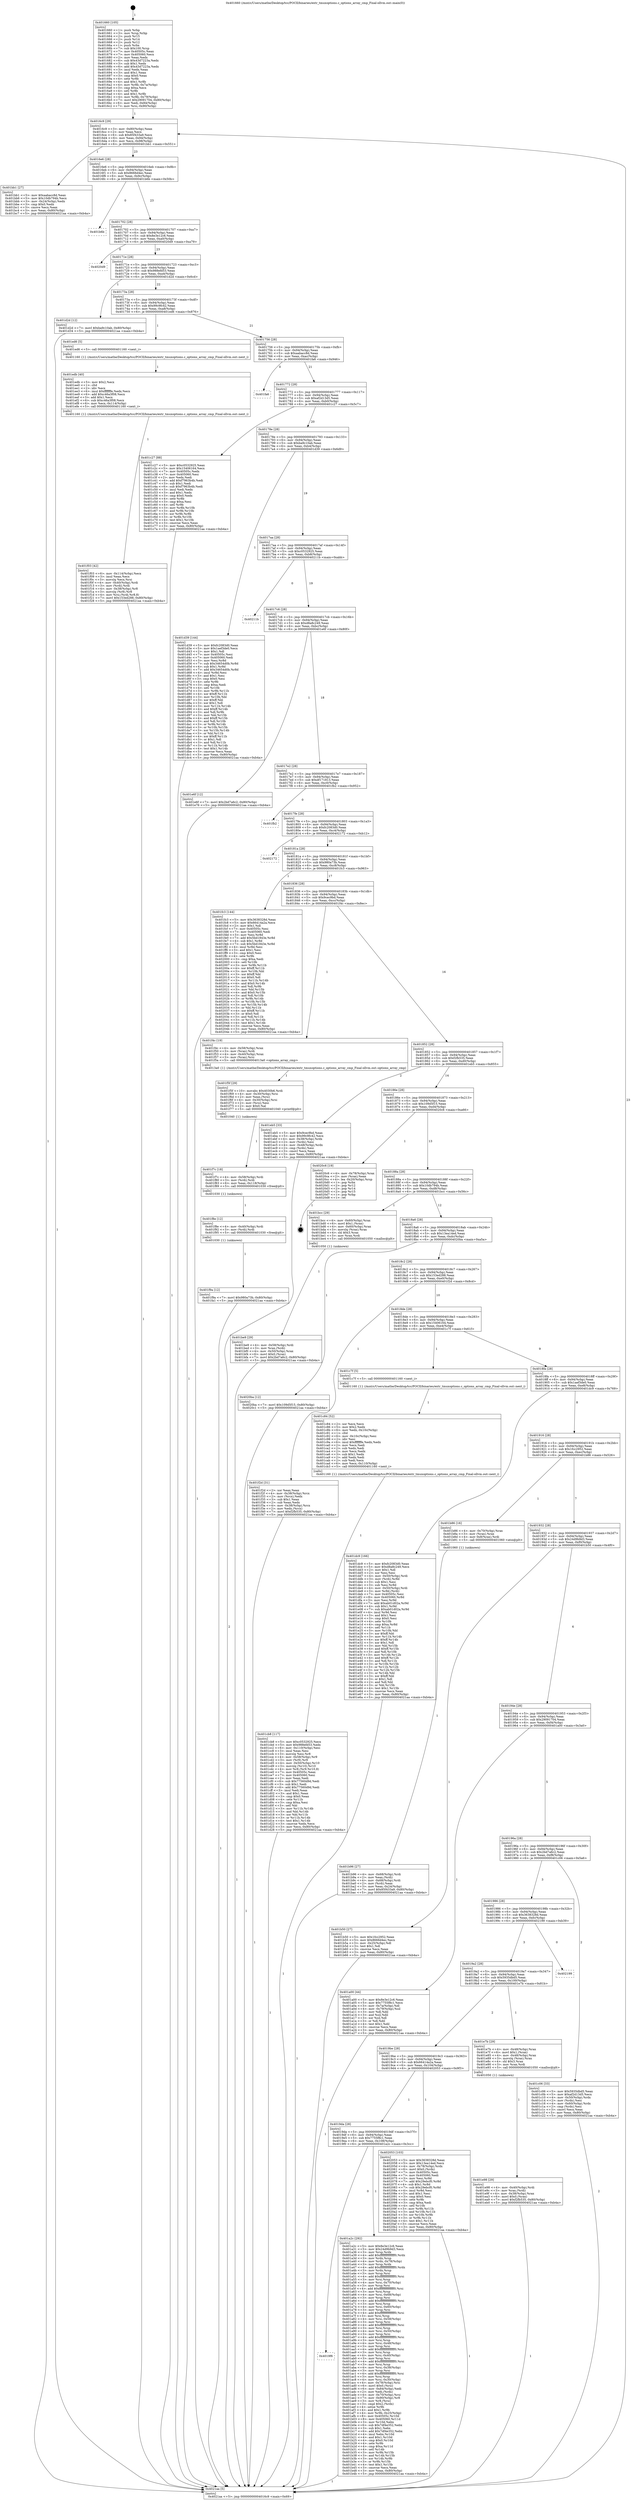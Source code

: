 digraph "0x401660" {
  label = "0x401660 (/mnt/c/Users/mathe/Desktop/tcc/POCII/binaries/extr_tmuxoptions.c_options_array_cmp_Final-ollvm.out::main(0))"
  labelloc = "t"
  node[shape=record]

  Entry [label="",width=0.3,height=0.3,shape=circle,fillcolor=black,style=filled]
  "0x4016c9" [label="{
     0x4016c9 [29]\l
     | [instrs]\l
     &nbsp;&nbsp;0x4016c9 \<+3\>: mov -0x80(%rbp),%eax\l
     &nbsp;&nbsp;0x4016cc \<+2\>: mov %eax,%ecx\l
     &nbsp;&nbsp;0x4016ce \<+6\>: sub $0x85f433a9,%ecx\l
     &nbsp;&nbsp;0x4016d4 \<+6\>: mov %eax,-0x94(%rbp)\l
     &nbsp;&nbsp;0x4016da \<+6\>: mov %ecx,-0x98(%rbp)\l
     &nbsp;&nbsp;0x4016e0 \<+6\>: je 0000000000401bb1 \<main+0x551\>\l
  }"]
  "0x401bb1" [label="{
     0x401bb1 [27]\l
     | [instrs]\l
     &nbsp;&nbsp;0x401bb1 \<+5\>: mov $0xaabacc8d,%eax\l
     &nbsp;&nbsp;0x401bb6 \<+5\>: mov $0x10db794b,%ecx\l
     &nbsp;&nbsp;0x401bbb \<+3\>: mov -0x24(%rbp),%edx\l
     &nbsp;&nbsp;0x401bbe \<+3\>: cmp $0x0,%edx\l
     &nbsp;&nbsp;0x401bc1 \<+3\>: cmove %ecx,%eax\l
     &nbsp;&nbsp;0x401bc4 \<+3\>: mov %eax,-0x80(%rbp)\l
     &nbsp;&nbsp;0x401bc7 \<+5\>: jmp 00000000004021aa \<main+0xb4a\>\l
  }"]
  "0x4016e6" [label="{
     0x4016e6 [28]\l
     | [instrs]\l
     &nbsp;&nbsp;0x4016e6 \<+5\>: jmp 00000000004016eb \<main+0x8b\>\l
     &nbsp;&nbsp;0x4016eb \<+6\>: mov -0x94(%rbp),%eax\l
     &nbsp;&nbsp;0x4016f1 \<+5\>: sub $0x8666d4ec,%eax\l
     &nbsp;&nbsp;0x4016f6 \<+6\>: mov %eax,-0x9c(%rbp)\l
     &nbsp;&nbsp;0x4016fc \<+6\>: je 0000000000401b6b \<main+0x50b\>\l
  }"]
  Exit [label="",width=0.3,height=0.3,shape=circle,fillcolor=black,style=filled,peripheries=2]
  "0x401b6b" [label="{
     0x401b6b\l
  }", style=dashed]
  "0x401702" [label="{
     0x401702 [28]\l
     | [instrs]\l
     &nbsp;&nbsp;0x401702 \<+5\>: jmp 0000000000401707 \<main+0xa7\>\l
     &nbsp;&nbsp;0x401707 \<+6\>: mov -0x94(%rbp),%eax\l
     &nbsp;&nbsp;0x40170d \<+5\>: sub $0x8e3e12c6,%eax\l
     &nbsp;&nbsp;0x401712 \<+6\>: mov %eax,-0xa0(%rbp)\l
     &nbsp;&nbsp;0x401718 \<+6\>: je 00000000004020d9 \<main+0xa79\>\l
  }"]
  "0x401f9a" [label="{
     0x401f9a [12]\l
     | [instrs]\l
     &nbsp;&nbsp;0x401f9a \<+7\>: movl $0x980a73b,-0x80(%rbp)\l
     &nbsp;&nbsp;0x401fa1 \<+5\>: jmp 00000000004021aa \<main+0xb4a\>\l
  }"]
  "0x4020d9" [label="{
     0x4020d9\l
  }", style=dashed]
  "0x40171e" [label="{
     0x40171e [28]\l
     | [instrs]\l
     &nbsp;&nbsp;0x40171e \<+5\>: jmp 0000000000401723 \<main+0xc3\>\l
     &nbsp;&nbsp;0x401723 \<+6\>: mov -0x94(%rbp),%eax\l
     &nbsp;&nbsp;0x401729 \<+5\>: sub $0x988efd53,%eax\l
     &nbsp;&nbsp;0x40172e \<+6\>: mov %eax,-0xa4(%rbp)\l
     &nbsp;&nbsp;0x401734 \<+6\>: je 0000000000401d2d \<main+0x6cd\>\l
  }"]
  "0x401f8e" [label="{
     0x401f8e [12]\l
     | [instrs]\l
     &nbsp;&nbsp;0x401f8e \<+4\>: mov -0x40(%rbp),%rdi\l
     &nbsp;&nbsp;0x401f92 \<+3\>: mov (%rdi),%rdi\l
     &nbsp;&nbsp;0x401f95 \<+5\>: call 0000000000401030 \<free@plt\>\l
     | [calls]\l
     &nbsp;&nbsp;0x401030 \{1\} (unknown)\l
  }"]
  "0x401d2d" [label="{
     0x401d2d [12]\l
     | [instrs]\l
     &nbsp;&nbsp;0x401d2d \<+7\>: movl $0xba9c10ab,-0x80(%rbp)\l
     &nbsp;&nbsp;0x401d34 \<+5\>: jmp 00000000004021aa \<main+0xb4a\>\l
  }"]
  "0x40173a" [label="{
     0x40173a [28]\l
     | [instrs]\l
     &nbsp;&nbsp;0x40173a \<+5\>: jmp 000000000040173f \<main+0xdf\>\l
     &nbsp;&nbsp;0x40173f \<+6\>: mov -0x94(%rbp),%eax\l
     &nbsp;&nbsp;0x401745 \<+5\>: sub $0x99c9fc42,%eax\l
     &nbsp;&nbsp;0x40174a \<+6\>: mov %eax,-0xa8(%rbp)\l
     &nbsp;&nbsp;0x401750 \<+6\>: je 0000000000401ed6 \<main+0x876\>\l
  }"]
  "0x401f7c" [label="{
     0x401f7c [18]\l
     | [instrs]\l
     &nbsp;&nbsp;0x401f7c \<+4\>: mov -0x58(%rbp),%rdi\l
     &nbsp;&nbsp;0x401f80 \<+3\>: mov (%rdi),%rdi\l
     &nbsp;&nbsp;0x401f83 \<+6\>: mov %eax,-0x118(%rbp)\l
     &nbsp;&nbsp;0x401f89 \<+5\>: call 0000000000401030 \<free@plt\>\l
     | [calls]\l
     &nbsp;&nbsp;0x401030 \{1\} (unknown)\l
  }"]
  "0x401ed6" [label="{
     0x401ed6 [5]\l
     | [instrs]\l
     &nbsp;&nbsp;0x401ed6 \<+5\>: call 0000000000401160 \<next_i\>\l
     | [calls]\l
     &nbsp;&nbsp;0x401160 \{1\} (/mnt/c/Users/mathe/Desktop/tcc/POCII/binaries/extr_tmuxoptions.c_options_array_cmp_Final-ollvm.out::next_i)\l
  }"]
  "0x401756" [label="{
     0x401756 [28]\l
     | [instrs]\l
     &nbsp;&nbsp;0x401756 \<+5\>: jmp 000000000040175b \<main+0xfb\>\l
     &nbsp;&nbsp;0x40175b \<+6\>: mov -0x94(%rbp),%eax\l
     &nbsp;&nbsp;0x401761 \<+5\>: sub $0xaabacc8d,%eax\l
     &nbsp;&nbsp;0x401766 \<+6\>: mov %eax,-0xac(%rbp)\l
     &nbsp;&nbsp;0x40176c \<+6\>: je 0000000000401fa6 \<main+0x946\>\l
  }"]
  "0x401f5f" [label="{
     0x401f5f [29]\l
     | [instrs]\l
     &nbsp;&nbsp;0x401f5f \<+10\>: movabs $0x4030b6,%rdi\l
     &nbsp;&nbsp;0x401f69 \<+4\>: mov -0x30(%rbp),%rsi\l
     &nbsp;&nbsp;0x401f6d \<+2\>: mov %eax,(%rsi)\l
     &nbsp;&nbsp;0x401f6f \<+4\>: mov -0x30(%rbp),%rsi\l
     &nbsp;&nbsp;0x401f73 \<+2\>: mov (%rsi),%esi\l
     &nbsp;&nbsp;0x401f75 \<+2\>: mov $0x0,%al\l
     &nbsp;&nbsp;0x401f77 \<+5\>: call 0000000000401040 \<printf@plt\>\l
     | [calls]\l
     &nbsp;&nbsp;0x401040 \{1\} (unknown)\l
  }"]
  "0x401fa6" [label="{
     0x401fa6\l
  }", style=dashed]
  "0x401772" [label="{
     0x401772 [28]\l
     | [instrs]\l
     &nbsp;&nbsp;0x401772 \<+5\>: jmp 0000000000401777 \<main+0x117\>\l
     &nbsp;&nbsp;0x401777 \<+6\>: mov -0x94(%rbp),%eax\l
     &nbsp;&nbsp;0x40177d \<+5\>: sub $0xaf2d13d5,%eax\l
     &nbsp;&nbsp;0x401782 \<+6\>: mov %eax,-0xb0(%rbp)\l
     &nbsp;&nbsp;0x401788 \<+6\>: je 0000000000401c27 \<main+0x5c7\>\l
  }"]
  "0x401f03" [label="{
     0x401f03 [42]\l
     | [instrs]\l
     &nbsp;&nbsp;0x401f03 \<+6\>: mov -0x114(%rbp),%ecx\l
     &nbsp;&nbsp;0x401f09 \<+3\>: imul %eax,%ecx\l
     &nbsp;&nbsp;0x401f0c \<+3\>: movslq %ecx,%rsi\l
     &nbsp;&nbsp;0x401f0f \<+4\>: mov -0x40(%rbp),%rdi\l
     &nbsp;&nbsp;0x401f13 \<+3\>: mov (%rdi),%rdi\l
     &nbsp;&nbsp;0x401f16 \<+4\>: mov -0x38(%rbp),%r8\l
     &nbsp;&nbsp;0x401f1a \<+3\>: movslq (%r8),%r8\l
     &nbsp;&nbsp;0x401f1d \<+4\>: mov %rsi,(%rdi,%r8,8)\l
     &nbsp;&nbsp;0x401f21 \<+7\>: movl $0x153ed288,-0x80(%rbp)\l
     &nbsp;&nbsp;0x401f28 \<+5\>: jmp 00000000004021aa \<main+0xb4a\>\l
  }"]
  "0x401c27" [label="{
     0x401c27 [88]\l
     | [instrs]\l
     &nbsp;&nbsp;0x401c27 \<+5\>: mov $0xc0532925,%eax\l
     &nbsp;&nbsp;0x401c2c \<+5\>: mov $0x15406164,%ecx\l
     &nbsp;&nbsp;0x401c31 \<+7\>: mov 0x40505c,%edx\l
     &nbsp;&nbsp;0x401c38 \<+7\>: mov 0x405060,%esi\l
     &nbsp;&nbsp;0x401c3f \<+2\>: mov %edx,%edi\l
     &nbsp;&nbsp;0x401c41 \<+6\>: add $0xf7963b4b,%edi\l
     &nbsp;&nbsp;0x401c47 \<+3\>: sub $0x1,%edi\l
     &nbsp;&nbsp;0x401c4a \<+6\>: sub $0xf7963b4b,%edi\l
     &nbsp;&nbsp;0x401c50 \<+3\>: imul %edi,%edx\l
     &nbsp;&nbsp;0x401c53 \<+3\>: and $0x1,%edx\l
     &nbsp;&nbsp;0x401c56 \<+3\>: cmp $0x0,%edx\l
     &nbsp;&nbsp;0x401c59 \<+4\>: sete %r8b\l
     &nbsp;&nbsp;0x401c5d \<+3\>: cmp $0xa,%esi\l
     &nbsp;&nbsp;0x401c60 \<+4\>: setl %r9b\l
     &nbsp;&nbsp;0x401c64 \<+3\>: mov %r8b,%r10b\l
     &nbsp;&nbsp;0x401c67 \<+3\>: and %r9b,%r10b\l
     &nbsp;&nbsp;0x401c6a \<+3\>: xor %r9b,%r8b\l
     &nbsp;&nbsp;0x401c6d \<+3\>: or %r8b,%r10b\l
     &nbsp;&nbsp;0x401c70 \<+4\>: test $0x1,%r10b\l
     &nbsp;&nbsp;0x401c74 \<+3\>: cmovne %ecx,%eax\l
     &nbsp;&nbsp;0x401c77 \<+3\>: mov %eax,-0x80(%rbp)\l
     &nbsp;&nbsp;0x401c7a \<+5\>: jmp 00000000004021aa \<main+0xb4a\>\l
  }"]
  "0x40178e" [label="{
     0x40178e [28]\l
     | [instrs]\l
     &nbsp;&nbsp;0x40178e \<+5\>: jmp 0000000000401793 \<main+0x133\>\l
     &nbsp;&nbsp;0x401793 \<+6\>: mov -0x94(%rbp),%eax\l
     &nbsp;&nbsp;0x401799 \<+5\>: sub $0xba9c10ab,%eax\l
     &nbsp;&nbsp;0x40179e \<+6\>: mov %eax,-0xb4(%rbp)\l
     &nbsp;&nbsp;0x4017a4 \<+6\>: je 0000000000401d39 \<main+0x6d9\>\l
  }"]
  "0x401edb" [label="{
     0x401edb [40]\l
     | [instrs]\l
     &nbsp;&nbsp;0x401edb \<+5\>: mov $0x2,%ecx\l
     &nbsp;&nbsp;0x401ee0 \<+1\>: cltd\l
     &nbsp;&nbsp;0x401ee1 \<+2\>: idiv %ecx\l
     &nbsp;&nbsp;0x401ee3 \<+6\>: imul $0xfffffffe,%edx,%ecx\l
     &nbsp;&nbsp;0x401ee9 \<+6\>: add $0xc46a3f08,%ecx\l
     &nbsp;&nbsp;0x401eef \<+3\>: add $0x1,%ecx\l
     &nbsp;&nbsp;0x401ef2 \<+6\>: sub $0xc46a3f08,%ecx\l
     &nbsp;&nbsp;0x401ef8 \<+6\>: mov %ecx,-0x114(%rbp)\l
     &nbsp;&nbsp;0x401efe \<+5\>: call 0000000000401160 \<next_i\>\l
     | [calls]\l
     &nbsp;&nbsp;0x401160 \{1\} (/mnt/c/Users/mathe/Desktop/tcc/POCII/binaries/extr_tmuxoptions.c_options_array_cmp_Final-ollvm.out::next_i)\l
  }"]
  "0x401d39" [label="{
     0x401d39 [144]\l
     | [instrs]\l
     &nbsp;&nbsp;0x401d39 \<+5\>: mov $0xfc2083d0,%eax\l
     &nbsp;&nbsp;0x401d3e \<+5\>: mov $0x1aef3de0,%ecx\l
     &nbsp;&nbsp;0x401d43 \<+2\>: mov $0x1,%dl\l
     &nbsp;&nbsp;0x401d45 \<+7\>: mov 0x40505c,%esi\l
     &nbsp;&nbsp;0x401d4c \<+7\>: mov 0x405060,%edi\l
     &nbsp;&nbsp;0x401d53 \<+3\>: mov %esi,%r8d\l
     &nbsp;&nbsp;0x401d56 \<+7\>: sub $0x34654d0b,%r8d\l
     &nbsp;&nbsp;0x401d5d \<+4\>: sub $0x1,%r8d\l
     &nbsp;&nbsp;0x401d61 \<+7\>: add $0x34654d0b,%r8d\l
     &nbsp;&nbsp;0x401d68 \<+4\>: imul %r8d,%esi\l
     &nbsp;&nbsp;0x401d6c \<+3\>: and $0x1,%esi\l
     &nbsp;&nbsp;0x401d6f \<+3\>: cmp $0x0,%esi\l
     &nbsp;&nbsp;0x401d72 \<+4\>: sete %r9b\l
     &nbsp;&nbsp;0x401d76 \<+3\>: cmp $0xa,%edi\l
     &nbsp;&nbsp;0x401d79 \<+4\>: setl %r10b\l
     &nbsp;&nbsp;0x401d7d \<+3\>: mov %r9b,%r11b\l
     &nbsp;&nbsp;0x401d80 \<+4\>: xor $0xff,%r11b\l
     &nbsp;&nbsp;0x401d84 \<+3\>: mov %r10b,%bl\l
     &nbsp;&nbsp;0x401d87 \<+3\>: xor $0xff,%bl\l
     &nbsp;&nbsp;0x401d8a \<+3\>: xor $0x1,%dl\l
     &nbsp;&nbsp;0x401d8d \<+3\>: mov %r11b,%r14b\l
     &nbsp;&nbsp;0x401d90 \<+4\>: and $0xff,%r14b\l
     &nbsp;&nbsp;0x401d94 \<+3\>: and %dl,%r9b\l
     &nbsp;&nbsp;0x401d97 \<+3\>: mov %bl,%r15b\l
     &nbsp;&nbsp;0x401d9a \<+4\>: and $0xff,%r15b\l
     &nbsp;&nbsp;0x401d9e \<+3\>: and %dl,%r10b\l
     &nbsp;&nbsp;0x401da1 \<+3\>: or %r9b,%r14b\l
     &nbsp;&nbsp;0x401da4 \<+3\>: or %r10b,%r15b\l
     &nbsp;&nbsp;0x401da7 \<+3\>: xor %r15b,%r14b\l
     &nbsp;&nbsp;0x401daa \<+3\>: or %bl,%r11b\l
     &nbsp;&nbsp;0x401dad \<+4\>: xor $0xff,%r11b\l
     &nbsp;&nbsp;0x401db1 \<+3\>: or $0x1,%dl\l
     &nbsp;&nbsp;0x401db4 \<+3\>: and %dl,%r11b\l
     &nbsp;&nbsp;0x401db7 \<+3\>: or %r11b,%r14b\l
     &nbsp;&nbsp;0x401dba \<+4\>: test $0x1,%r14b\l
     &nbsp;&nbsp;0x401dbe \<+3\>: cmovne %ecx,%eax\l
     &nbsp;&nbsp;0x401dc1 \<+3\>: mov %eax,-0x80(%rbp)\l
     &nbsp;&nbsp;0x401dc4 \<+5\>: jmp 00000000004021aa \<main+0xb4a\>\l
  }"]
  "0x4017aa" [label="{
     0x4017aa [28]\l
     | [instrs]\l
     &nbsp;&nbsp;0x4017aa \<+5\>: jmp 00000000004017af \<main+0x14f\>\l
     &nbsp;&nbsp;0x4017af \<+6\>: mov -0x94(%rbp),%eax\l
     &nbsp;&nbsp;0x4017b5 \<+5\>: sub $0xc0532925,%eax\l
     &nbsp;&nbsp;0x4017ba \<+6\>: mov %eax,-0xb8(%rbp)\l
     &nbsp;&nbsp;0x4017c0 \<+6\>: je 000000000040211b \<main+0xabb\>\l
  }"]
  "0x401e98" [label="{
     0x401e98 [29]\l
     | [instrs]\l
     &nbsp;&nbsp;0x401e98 \<+4\>: mov -0x40(%rbp),%rdi\l
     &nbsp;&nbsp;0x401e9c \<+3\>: mov %rax,(%rdi)\l
     &nbsp;&nbsp;0x401e9f \<+4\>: mov -0x38(%rbp),%rax\l
     &nbsp;&nbsp;0x401ea3 \<+6\>: movl $0x0,(%rax)\l
     &nbsp;&nbsp;0x401ea9 \<+7\>: movl $0xf2fb535,-0x80(%rbp)\l
     &nbsp;&nbsp;0x401eb0 \<+5\>: jmp 00000000004021aa \<main+0xb4a\>\l
  }"]
  "0x40211b" [label="{
     0x40211b\l
  }", style=dashed]
  "0x4017c6" [label="{
     0x4017c6 [28]\l
     | [instrs]\l
     &nbsp;&nbsp;0x4017c6 \<+5\>: jmp 00000000004017cb \<main+0x16b\>\l
     &nbsp;&nbsp;0x4017cb \<+6\>: mov -0x94(%rbp),%eax\l
     &nbsp;&nbsp;0x4017d1 \<+5\>: sub $0xd8a8c249,%eax\l
     &nbsp;&nbsp;0x4017d6 \<+6\>: mov %eax,-0xbc(%rbp)\l
     &nbsp;&nbsp;0x4017dc \<+6\>: je 0000000000401e6f \<main+0x80f\>\l
  }"]
  "0x401cb8" [label="{
     0x401cb8 [117]\l
     | [instrs]\l
     &nbsp;&nbsp;0x401cb8 \<+5\>: mov $0xc0532925,%ecx\l
     &nbsp;&nbsp;0x401cbd \<+5\>: mov $0x988efd53,%edx\l
     &nbsp;&nbsp;0x401cc2 \<+6\>: mov -0x110(%rbp),%esi\l
     &nbsp;&nbsp;0x401cc8 \<+3\>: imul %eax,%esi\l
     &nbsp;&nbsp;0x401ccb \<+3\>: movslq %esi,%r8\l
     &nbsp;&nbsp;0x401cce \<+4\>: mov -0x58(%rbp),%r9\l
     &nbsp;&nbsp;0x401cd2 \<+3\>: mov (%r9),%r9\l
     &nbsp;&nbsp;0x401cd5 \<+4\>: mov -0x50(%rbp),%r10\l
     &nbsp;&nbsp;0x401cd9 \<+3\>: movslq (%r10),%r10\l
     &nbsp;&nbsp;0x401cdc \<+4\>: mov %r8,(%r9,%r10,8)\l
     &nbsp;&nbsp;0x401ce0 \<+7\>: mov 0x40505c,%eax\l
     &nbsp;&nbsp;0x401ce7 \<+7\>: mov 0x405060,%esi\l
     &nbsp;&nbsp;0x401cee \<+2\>: mov %eax,%edi\l
     &nbsp;&nbsp;0x401cf0 \<+6\>: sub $0x77560d9d,%edi\l
     &nbsp;&nbsp;0x401cf6 \<+3\>: sub $0x1,%edi\l
     &nbsp;&nbsp;0x401cf9 \<+6\>: add $0x77560d9d,%edi\l
     &nbsp;&nbsp;0x401cff \<+3\>: imul %edi,%eax\l
     &nbsp;&nbsp;0x401d02 \<+3\>: and $0x1,%eax\l
     &nbsp;&nbsp;0x401d05 \<+3\>: cmp $0x0,%eax\l
     &nbsp;&nbsp;0x401d08 \<+4\>: sete %r11b\l
     &nbsp;&nbsp;0x401d0c \<+3\>: cmp $0xa,%esi\l
     &nbsp;&nbsp;0x401d0f \<+3\>: setl %bl\l
     &nbsp;&nbsp;0x401d12 \<+3\>: mov %r11b,%r14b\l
     &nbsp;&nbsp;0x401d15 \<+3\>: and %bl,%r14b\l
     &nbsp;&nbsp;0x401d18 \<+3\>: xor %bl,%r11b\l
     &nbsp;&nbsp;0x401d1b \<+3\>: or %r11b,%r14b\l
     &nbsp;&nbsp;0x401d1e \<+4\>: test $0x1,%r14b\l
     &nbsp;&nbsp;0x401d22 \<+3\>: cmovne %edx,%ecx\l
     &nbsp;&nbsp;0x401d25 \<+3\>: mov %ecx,-0x80(%rbp)\l
     &nbsp;&nbsp;0x401d28 \<+5\>: jmp 00000000004021aa \<main+0xb4a\>\l
  }"]
  "0x401e6f" [label="{
     0x401e6f [12]\l
     | [instrs]\l
     &nbsp;&nbsp;0x401e6f \<+7\>: movl $0x2bd7a6c2,-0x80(%rbp)\l
     &nbsp;&nbsp;0x401e76 \<+5\>: jmp 00000000004021aa \<main+0xb4a\>\l
  }"]
  "0x4017e2" [label="{
     0x4017e2 [28]\l
     | [instrs]\l
     &nbsp;&nbsp;0x4017e2 \<+5\>: jmp 00000000004017e7 \<main+0x187\>\l
     &nbsp;&nbsp;0x4017e7 \<+6\>: mov -0x94(%rbp),%eax\l
     &nbsp;&nbsp;0x4017ed \<+5\>: sub $0xdf171813,%eax\l
     &nbsp;&nbsp;0x4017f2 \<+6\>: mov %eax,-0xc0(%rbp)\l
     &nbsp;&nbsp;0x4017f8 \<+6\>: je 0000000000401fb2 \<main+0x952\>\l
  }"]
  "0x401c84" [label="{
     0x401c84 [52]\l
     | [instrs]\l
     &nbsp;&nbsp;0x401c84 \<+2\>: xor %ecx,%ecx\l
     &nbsp;&nbsp;0x401c86 \<+5\>: mov $0x2,%edx\l
     &nbsp;&nbsp;0x401c8b \<+6\>: mov %edx,-0x10c(%rbp)\l
     &nbsp;&nbsp;0x401c91 \<+1\>: cltd\l
     &nbsp;&nbsp;0x401c92 \<+6\>: mov -0x10c(%rbp),%esi\l
     &nbsp;&nbsp;0x401c98 \<+2\>: idiv %esi\l
     &nbsp;&nbsp;0x401c9a \<+6\>: imul $0xfffffffe,%edx,%edx\l
     &nbsp;&nbsp;0x401ca0 \<+2\>: mov %ecx,%edi\l
     &nbsp;&nbsp;0x401ca2 \<+2\>: sub %edx,%edi\l
     &nbsp;&nbsp;0x401ca4 \<+2\>: mov %ecx,%edx\l
     &nbsp;&nbsp;0x401ca6 \<+3\>: sub $0x1,%edx\l
     &nbsp;&nbsp;0x401ca9 \<+2\>: add %edx,%edi\l
     &nbsp;&nbsp;0x401cab \<+2\>: sub %edi,%ecx\l
     &nbsp;&nbsp;0x401cad \<+6\>: mov %ecx,-0x110(%rbp)\l
     &nbsp;&nbsp;0x401cb3 \<+5\>: call 0000000000401160 \<next_i\>\l
     | [calls]\l
     &nbsp;&nbsp;0x401160 \{1\} (/mnt/c/Users/mathe/Desktop/tcc/POCII/binaries/extr_tmuxoptions.c_options_array_cmp_Final-ollvm.out::next_i)\l
  }"]
  "0x401fb2" [label="{
     0x401fb2\l
  }", style=dashed]
  "0x4017fe" [label="{
     0x4017fe [28]\l
     | [instrs]\l
     &nbsp;&nbsp;0x4017fe \<+5\>: jmp 0000000000401803 \<main+0x1a3\>\l
     &nbsp;&nbsp;0x401803 \<+6\>: mov -0x94(%rbp),%eax\l
     &nbsp;&nbsp;0x401809 \<+5\>: sub $0xfc2083d0,%eax\l
     &nbsp;&nbsp;0x40180e \<+6\>: mov %eax,-0xc4(%rbp)\l
     &nbsp;&nbsp;0x401814 \<+6\>: je 0000000000402172 \<main+0xb12\>\l
  }"]
  "0x401be9" [label="{
     0x401be9 [29]\l
     | [instrs]\l
     &nbsp;&nbsp;0x401be9 \<+4\>: mov -0x58(%rbp),%rdi\l
     &nbsp;&nbsp;0x401bed \<+3\>: mov %rax,(%rdi)\l
     &nbsp;&nbsp;0x401bf0 \<+4\>: mov -0x50(%rbp),%rax\l
     &nbsp;&nbsp;0x401bf4 \<+6\>: movl $0x0,(%rax)\l
     &nbsp;&nbsp;0x401bfa \<+7\>: movl $0x2bd7a6c2,-0x80(%rbp)\l
     &nbsp;&nbsp;0x401c01 \<+5\>: jmp 00000000004021aa \<main+0xb4a\>\l
  }"]
  "0x402172" [label="{
     0x402172\l
  }", style=dashed]
  "0x40181a" [label="{
     0x40181a [28]\l
     | [instrs]\l
     &nbsp;&nbsp;0x40181a \<+5\>: jmp 000000000040181f \<main+0x1bf\>\l
     &nbsp;&nbsp;0x40181f \<+6\>: mov -0x94(%rbp),%eax\l
     &nbsp;&nbsp;0x401825 \<+5\>: sub $0x980a73b,%eax\l
     &nbsp;&nbsp;0x40182a \<+6\>: mov %eax,-0xc8(%rbp)\l
     &nbsp;&nbsp;0x401830 \<+6\>: je 0000000000401fc3 \<main+0x963\>\l
  }"]
  "0x401b96" [label="{
     0x401b96 [27]\l
     | [instrs]\l
     &nbsp;&nbsp;0x401b96 \<+4\>: mov -0x68(%rbp),%rdi\l
     &nbsp;&nbsp;0x401b9a \<+2\>: mov %eax,(%rdi)\l
     &nbsp;&nbsp;0x401b9c \<+4\>: mov -0x68(%rbp),%rdi\l
     &nbsp;&nbsp;0x401ba0 \<+2\>: mov (%rdi),%eax\l
     &nbsp;&nbsp;0x401ba2 \<+3\>: mov %eax,-0x24(%rbp)\l
     &nbsp;&nbsp;0x401ba5 \<+7\>: movl $0x85f433a9,-0x80(%rbp)\l
     &nbsp;&nbsp;0x401bac \<+5\>: jmp 00000000004021aa \<main+0xb4a\>\l
  }"]
  "0x401fc3" [label="{
     0x401fc3 [144]\l
     | [instrs]\l
     &nbsp;&nbsp;0x401fc3 \<+5\>: mov $0x3638328d,%eax\l
     &nbsp;&nbsp;0x401fc8 \<+5\>: mov $0x66414a2a,%ecx\l
     &nbsp;&nbsp;0x401fcd \<+2\>: mov $0x1,%dl\l
     &nbsp;&nbsp;0x401fcf \<+7\>: mov 0x40505c,%esi\l
     &nbsp;&nbsp;0x401fd6 \<+7\>: mov 0x405060,%edi\l
     &nbsp;&nbsp;0x401fdd \<+3\>: mov %esi,%r8d\l
     &nbsp;&nbsp;0x401fe0 \<+7\>: add $0x5bd1843e,%r8d\l
     &nbsp;&nbsp;0x401fe7 \<+4\>: sub $0x1,%r8d\l
     &nbsp;&nbsp;0x401feb \<+7\>: sub $0x5bd1843e,%r8d\l
     &nbsp;&nbsp;0x401ff2 \<+4\>: imul %r8d,%esi\l
     &nbsp;&nbsp;0x401ff6 \<+3\>: and $0x1,%esi\l
     &nbsp;&nbsp;0x401ff9 \<+3\>: cmp $0x0,%esi\l
     &nbsp;&nbsp;0x401ffc \<+4\>: sete %r9b\l
     &nbsp;&nbsp;0x402000 \<+3\>: cmp $0xa,%edi\l
     &nbsp;&nbsp;0x402003 \<+4\>: setl %r10b\l
     &nbsp;&nbsp;0x402007 \<+3\>: mov %r9b,%r11b\l
     &nbsp;&nbsp;0x40200a \<+4\>: xor $0xff,%r11b\l
     &nbsp;&nbsp;0x40200e \<+3\>: mov %r10b,%bl\l
     &nbsp;&nbsp;0x402011 \<+3\>: xor $0xff,%bl\l
     &nbsp;&nbsp;0x402014 \<+3\>: xor $0x0,%dl\l
     &nbsp;&nbsp;0x402017 \<+3\>: mov %r11b,%r14b\l
     &nbsp;&nbsp;0x40201a \<+4\>: and $0x0,%r14b\l
     &nbsp;&nbsp;0x40201e \<+3\>: and %dl,%r9b\l
     &nbsp;&nbsp;0x402021 \<+3\>: mov %bl,%r15b\l
     &nbsp;&nbsp;0x402024 \<+4\>: and $0x0,%r15b\l
     &nbsp;&nbsp;0x402028 \<+3\>: and %dl,%r10b\l
     &nbsp;&nbsp;0x40202b \<+3\>: or %r9b,%r14b\l
     &nbsp;&nbsp;0x40202e \<+3\>: or %r10b,%r15b\l
     &nbsp;&nbsp;0x402031 \<+3\>: xor %r15b,%r14b\l
     &nbsp;&nbsp;0x402034 \<+3\>: or %bl,%r11b\l
     &nbsp;&nbsp;0x402037 \<+4\>: xor $0xff,%r11b\l
     &nbsp;&nbsp;0x40203b \<+3\>: or $0x0,%dl\l
     &nbsp;&nbsp;0x40203e \<+3\>: and %dl,%r11b\l
     &nbsp;&nbsp;0x402041 \<+3\>: or %r11b,%r14b\l
     &nbsp;&nbsp;0x402044 \<+4\>: test $0x1,%r14b\l
     &nbsp;&nbsp;0x402048 \<+3\>: cmovne %ecx,%eax\l
     &nbsp;&nbsp;0x40204b \<+3\>: mov %eax,-0x80(%rbp)\l
     &nbsp;&nbsp;0x40204e \<+5\>: jmp 00000000004021aa \<main+0xb4a\>\l
  }"]
  "0x401836" [label="{
     0x401836 [28]\l
     | [instrs]\l
     &nbsp;&nbsp;0x401836 \<+5\>: jmp 000000000040183b \<main+0x1db\>\l
     &nbsp;&nbsp;0x40183b \<+6\>: mov -0x94(%rbp),%eax\l
     &nbsp;&nbsp;0x401841 \<+5\>: sub $0x9cec9bd,%eax\l
     &nbsp;&nbsp;0x401846 \<+6\>: mov %eax,-0xcc(%rbp)\l
     &nbsp;&nbsp;0x40184c \<+6\>: je 0000000000401f4c \<main+0x8ec\>\l
  }"]
  "0x4019f6" [label="{
     0x4019f6\l
  }", style=dashed]
  "0x401f4c" [label="{
     0x401f4c [19]\l
     | [instrs]\l
     &nbsp;&nbsp;0x401f4c \<+4\>: mov -0x58(%rbp),%rax\l
     &nbsp;&nbsp;0x401f50 \<+3\>: mov (%rax),%rdi\l
     &nbsp;&nbsp;0x401f53 \<+4\>: mov -0x40(%rbp),%rax\l
     &nbsp;&nbsp;0x401f57 \<+3\>: mov (%rax),%rsi\l
     &nbsp;&nbsp;0x401f5a \<+5\>: call 00000000004013a0 \<options_array_cmp\>\l
     | [calls]\l
     &nbsp;&nbsp;0x4013a0 \{1\} (/mnt/c/Users/mathe/Desktop/tcc/POCII/binaries/extr_tmuxoptions.c_options_array_cmp_Final-ollvm.out::options_array_cmp)\l
  }"]
  "0x401852" [label="{
     0x401852 [28]\l
     | [instrs]\l
     &nbsp;&nbsp;0x401852 \<+5\>: jmp 0000000000401857 \<main+0x1f7\>\l
     &nbsp;&nbsp;0x401857 \<+6\>: mov -0x94(%rbp),%eax\l
     &nbsp;&nbsp;0x40185d \<+5\>: sub $0xf2fb535,%eax\l
     &nbsp;&nbsp;0x401862 \<+6\>: mov %eax,-0xd0(%rbp)\l
     &nbsp;&nbsp;0x401868 \<+6\>: je 0000000000401eb5 \<main+0x855\>\l
  }"]
  "0x401a2c" [label="{
     0x401a2c [292]\l
     | [instrs]\l
     &nbsp;&nbsp;0x401a2c \<+5\>: mov $0x8e3e12c6,%eax\l
     &nbsp;&nbsp;0x401a31 \<+5\>: mov $0x24d9b9d3,%ecx\l
     &nbsp;&nbsp;0x401a36 \<+3\>: mov %rsp,%rdx\l
     &nbsp;&nbsp;0x401a39 \<+4\>: add $0xfffffffffffffff0,%rdx\l
     &nbsp;&nbsp;0x401a3d \<+3\>: mov %rdx,%rsp\l
     &nbsp;&nbsp;0x401a40 \<+4\>: mov %rdx,-0x78(%rbp)\l
     &nbsp;&nbsp;0x401a44 \<+3\>: mov %rsp,%rdx\l
     &nbsp;&nbsp;0x401a47 \<+4\>: add $0xfffffffffffffff0,%rdx\l
     &nbsp;&nbsp;0x401a4b \<+3\>: mov %rdx,%rsp\l
     &nbsp;&nbsp;0x401a4e \<+3\>: mov %rsp,%rsi\l
     &nbsp;&nbsp;0x401a51 \<+4\>: add $0xfffffffffffffff0,%rsi\l
     &nbsp;&nbsp;0x401a55 \<+3\>: mov %rsi,%rsp\l
     &nbsp;&nbsp;0x401a58 \<+4\>: mov %rsi,-0x70(%rbp)\l
     &nbsp;&nbsp;0x401a5c \<+3\>: mov %rsp,%rsi\l
     &nbsp;&nbsp;0x401a5f \<+4\>: add $0xfffffffffffffff0,%rsi\l
     &nbsp;&nbsp;0x401a63 \<+3\>: mov %rsi,%rsp\l
     &nbsp;&nbsp;0x401a66 \<+4\>: mov %rsi,-0x68(%rbp)\l
     &nbsp;&nbsp;0x401a6a \<+3\>: mov %rsp,%rsi\l
     &nbsp;&nbsp;0x401a6d \<+4\>: add $0xfffffffffffffff0,%rsi\l
     &nbsp;&nbsp;0x401a71 \<+3\>: mov %rsi,%rsp\l
     &nbsp;&nbsp;0x401a74 \<+4\>: mov %rsi,-0x60(%rbp)\l
     &nbsp;&nbsp;0x401a78 \<+3\>: mov %rsp,%rsi\l
     &nbsp;&nbsp;0x401a7b \<+4\>: add $0xfffffffffffffff0,%rsi\l
     &nbsp;&nbsp;0x401a7f \<+3\>: mov %rsi,%rsp\l
     &nbsp;&nbsp;0x401a82 \<+4\>: mov %rsi,-0x58(%rbp)\l
     &nbsp;&nbsp;0x401a86 \<+3\>: mov %rsp,%rsi\l
     &nbsp;&nbsp;0x401a89 \<+4\>: add $0xfffffffffffffff0,%rsi\l
     &nbsp;&nbsp;0x401a8d \<+3\>: mov %rsi,%rsp\l
     &nbsp;&nbsp;0x401a90 \<+4\>: mov %rsi,-0x50(%rbp)\l
     &nbsp;&nbsp;0x401a94 \<+3\>: mov %rsp,%rsi\l
     &nbsp;&nbsp;0x401a97 \<+4\>: add $0xfffffffffffffff0,%rsi\l
     &nbsp;&nbsp;0x401a9b \<+3\>: mov %rsi,%rsp\l
     &nbsp;&nbsp;0x401a9e \<+4\>: mov %rsi,-0x48(%rbp)\l
     &nbsp;&nbsp;0x401aa2 \<+3\>: mov %rsp,%rsi\l
     &nbsp;&nbsp;0x401aa5 \<+4\>: add $0xfffffffffffffff0,%rsi\l
     &nbsp;&nbsp;0x401aa9 \<+3\>: mov %rsi,%rsp\l
     &nbsp;&nbsp;0x401aac \<+4\>: mov %rsi,-0x40(%rbp)\l
     &nbsp;&nbsp;0x401ab0 \<+3\>: mov %rsp,%rsi\l
     &nbsp;&nbsp;0x401ab3 \<+4\>: add $0xfffffffffffffff0,%rsi\l
     &nbsp;&nbsp;0x401ab7 \<+3\>: mov %rsi,%rsp\l
     &nbsp;&nbsp;0x401aba \<+4\>: mov %rsi,-0x38(%rbp)\l
     &nbsp;&nbsp;0x401abe \<+3\>: mov %rsp,%rsi\l
     &nbsp;&nbsp;0x401ac1 \<+4\>: add $0xfffffffffffffff0,%rsi\l
     &nbsp;&nbsp;0x401ac5 \<+3\>: mov %rsi,%rsp\l
     &nbsp;&nbsp;0x401ac8 \<+4\>: mov %rsi,-0x30(%rbp)\l
     &nbsp;&nbsp;0x401acc \<+4\>: mov -0x78(%rbp),%rsi\l
     &nbsp;&nbsp;0x401ad0 \<+6\>: movl $0x0,(%rsi)\l
     &nbsp;&nbsp;0x401ad6 \<+6\>: mov -0x84(%rbp),%edi\l
     &nbsp;&nbsp;0x401adc \<+2\>: mov %edi,(%rdx)\l
     &nbsp;&nbsp;0x401ade \<+4\>: mov -0x70(%rbp),%rsi\l
     &nbsp;&nbsp;0x401ae2 \<+7\>: mov -0x90(%rbp),%r8\l
     &nbsp;&nbsp;0x401ae9 \<+3\>: mov %r8,(%rsi)\l
     &nbsp;&nbsp;0x401aec \<+3\>: cmpl $0x2,(%rdx)\l
     &nbsp;&nbsp;0x401aef \<+4\>: setne %r9b\l
     &nbsp;&nbsp;0x401af3 \<+4\>: and $0x1,%r9b\l
     &nbsp;&nbsp;0x401af7 \<+4\>: mov %r9b,-0x25(%rbp)\l
     &nbsp;&nbsp;0x401afb \<+8\>: mov 0x40505c,%r10d\l
     &nbsp;&nbsp;0x401b03 \<+8\>: mov 0x405060,%r11d\l
     &nbsp;&nbsp;0x401b0b \<+3\>: mov %r10d,%ebx\l
     &nbsp;&nbsp;0x401b0e \<+6\>: sub $0x7df4e352,%ebx\l
     &nbsp;&nbsp;0x401b14 \<+3\>: sub $0x1,%ebx\l
     &nbsp;&nbsp;0x401b17 \<+6\>: add $0x7df4e352,%ebx\l
     &nbsp;&nbsp;0x401b1d \<+4\>: imul %ebx,%r10d\l
     &nbsp;&nbsp;0x401b21 \<+4\>: and $0x1,%r10d\l
     &nbsp;&nbsp;0x401b25 \<+4\>: cmp $0x0,%r10d\l
     &nbsp;&nbsp;0x401b29 \<+4\>: sete %r9b\l
     &nbsp;&nbsp;0x401b2d \<+4\>: cmp $0xa,%r11d\l
     &nbsp;&nbsp;0x401b31 \<+4\>: setl %r14b\l
     &nbsp;&nbsp;0x401b35 \<+3\>: mov %r9b,%r15b\l
     &nbsp;&nbsp;0x401b38 \<+3\>: and %r14b,%r15b\l
     &nbsp;&nbsp;0x401b3b \<+3\>: xor %r14b,%r9b\l
     &nbsp;&nbsp;0x401b3e \<+3\>: or %r9b,%r15b\l
     &nbsp;&nbsp;0x401b41 \<+4\>: test $0x1,%r15b\l
     &nbsp;&nbsp;0x401b45 \<+3\>: cmovne %ecx,%eax\l
     &nbsp;&nbsp;0x401b48 \<+3\>: mov %eax,-0x80(%rbp)\l
     &nbsp;&nbsp;0x401b4b \<+5\>: jmp 00000000004021aa \<main+0xb4a\>\l
  }"]
  "0x401eb5" [label="{
     0x401eb5 [33]\l
     | [instrs]\l
     &nbsp;&nbsp;0x401eb5 \<+5\>: mov $0x9cec9bd,%eax\l
     &nbsp;&nbsp;0x401eba \<+5\>: mov $0x99c9fc42,%ecx\l
     &nbsp;&nbsp;0x401ebf \<+4\>: mov -0x38(%rbp),%rdx\l
     &nbsp;&nbsp;0x401ec3 \<+2\>: mov (%rdx),%esi\l
     &nbsp;&nbsp;0x401ec5 \<+4\>: mov -0x48(%rbp),%rdx\l
     &nbsp;&nbsp;0x401ec9 \<+2\>: cmp (%rdx),%esi\l
     &nbsp;&nbsp;0x401ecb \<+3\>: cmovl %ecx,%eax\l
     &nbsp;&nbsp;0x401ece \<+3\>: mov %eax,-0x80(%rbp)\l
     &nbsp;&nbsp;0x401ed1 \<+5\>: jmp 00000000004021aa \<main+0xb4a\>\l
  }"]
  "0x40186e" [label="{
     0x40186e [28]\l
     | [instrs]\l
     &nbsp;&nbsp;0x40186e \<+5\>: jmp 0000000000401873 \<main+0x213\>\l
     &nbsp;&nbsp;0x401873 \<+6\>: mov -0x94(%rbp),%eax\l
     &nbsp;&nbsp;0x401879 \<+5\>: sub $0x109d5f15,%eax\l
     &nbsp;&nbsp;0x40187e \<+6\>: mov %eax,-0xd4(%rbp)\l
     &nbsp;&nbsp;0x401884 \<+6\>: je 00000000004020c6 \<main+0xa66\>\l
  }"]
  "0x4019da" [label="{
     0x4019da [28]\l
     | [instrs]\l
     &nbsp;&nbsp;0x4019da \<+5\>: jmp 00000000004019df \<main+0x37f\>\l
     &nbsp;&nbsp;0x4019df \<+6\>: mov -0x94(%rbp),%eax\l
     &nbsp;&nbsp;0x4019e5 \<+5\>: sub $0x7755f8c1,%eax\l
     &nbsp;&nbsp;0x4019ea \<+6\>: mov %eax,-0x108(%rbp)\l
     &nbsp;&nbsp;0x4019f0 \<+6\>: je 0000000000401a2c \<main+0x3cc\>\l
  }"]
  "0x4020c6" [label="{
     0x4020c6 [19]\l
     | [instrs]\l
     &nbsp;&nbsp;0x4020c6 \<+4\>: mov -0x78(%rbp),%rax\l
     &nbsp;&nbsp;0x4020ca \<+2\>: mov (%rax),%eax\l
     &nbsp;&nbsp;0x4020cc \<+4\>: lea -0x20(%rbp),%rsp\l
     &nbsp;&nbsp;0x4020d0 \<+1\>: pop %rbx\l
     &nbsp;&nbsp;0x4020d1 \<+2\>: pop %r12\l
     &nbsp;&nbsp;0x4020d3 \<+2\>: pop %r14\l
     &nbsp;&nbsp;0x4020d5 \<+2\>: pop %r15\l
     &nbsp;&nbsp;0x4020d7 \<+1\>: pop %rbp\l
     &nbsp;&nbsp;0x4020d8 \<+1\>: ret\l
  }"]
  "0x40188a" [label="{
     0x40188a [28]\l
     | [instrs]\l
     &nbsp;&nbsp;0x40188a \<+5\>: jmp 000000000040188f \<main+0x22f\>\l
     &nbsp;&nbsp;0x40188f \<+6\>: mov -0x94(%rbp),%eax\l
     &nbsp;&nbsp;0x401895 \<+5\>: sub $0x10db794b,%eax\l
     &nbsp;&nbsp;0x40189a \<+6\>: mov %eax,-0xd8(%rbp)\l
     &nbsp;&nbsp;0x4018a0 \<+6\>: je 0000000000401bcc \<main+0x56c\>\l
  }"]
  "0x402053" [label="{
     0x402053 [103]\l
     | [instrs]\l
     &nbsp;&nbsp;0x402053 \<+5\>: mov $0x3638328d,%eax\l
     &nbsp;&nbsp;0x402058 \<+5\>: mov $0x13ea14ed,%ecx\l
     &nbsp;&nbsp;0x40205d \<+4\>: mov -0x78(%rbp),%rdx\l
     &nbsp;&nbsp;0x402061 \<+6\>: movl $0x0,(%rdx)\l
     &nbsp;&nbsp;0x402067 \<+7\>: mov 0x40505c,%esi\l
     &nbsp;&nbsp;0x40206e \<+7\>: mov 0x405060,%edi\l
     &nbsp;&nbsp;0x402075 \<+3\>: mov %esi,%r8d\l
     &nbsp;&nbsp;0x402078 \<+7\>: add $0x29ebcf0,%r8d\l
     &nbsp;&nbsp;0x40207f \<+4\>: sub $0x1,%r8d\l
     &nbsp;&nbsp;0x402083 \<+7\>: sub $0x29ebcf0,%r8d\l
     &nbsp;&nbsp;0x40208a \<+4\>: imul %r8d,%esi\l
     &nbsp;&nbsp;0x40208e \<+3\>: and $0x1,%esi\l
     &nbsp;&nbsp;0x402091 \<+3\>: cmp $0x0,%esi\l
     &nbsp;&nbsp;0x402094 \<+4\>: sete %r9b\l
     &nbsp;&nbsp;0x402098 \<+3\>: cmp $0xa,%edi\l
     &nbsp;&nbsp;0x40209b \<+4\>: setl %r10b\l
     &nbsp;&nbsp;0x40209f \<+3\>: mov %r9b,%r11b\l
     &nbsp;&nbsp;0x4020a2 \<+3\>: and %r10b,%r11b\l
     &nbsp;&nbsp;0x4020a5 \<+3\>: xor %r10b,%r9b\l
     &nbsp;&nbsp;0x4020a8 \<+3\>: or %r9b,%r11b\l
     &nbsp;&nbsp;0x4020ab \<+4\>: test $0x1,%r11b\l
     &nbsp;&nbsp;0x4020af \<+3\>: cmovne %ecx,%eax\l
     &nbsp;&nbsp;0x4020b2 \<+3\>: mov %eax,-0x80(%rbp)\l
     &nbsp;&nbsp;0x4020b5 \<+5\>: jmp 00000000004021aa \<main+0xb4a\>\l
  }"]
  "0x401bcc" [label="{
     0x401bcc [29]\l
     | [instrs]\l
     &nbsp;&nbsp;0x401bcc \<+4\>: mov -0x60(%rbp),%rax\l
     &nbsp;&nbsp;0x401bd0 \<+6\>: movl $0x1,(%rax)\l
     &nbsp;&nbsp;0x401bd6 \<+4\>: mov -0x60(%rbp),%rax\l
     &nbsp;&nbsp;0x401bda \<+3\>: movslq (%rax),%rax\l
     &nbsp;&nbsp;0x401bdd \<+4\>: shl $0x3,%rax\l
     &nbsp;&nbsp;0x401be1 \<+3\>: mov %rax,%rdi\l
     &nbsp;&nbsp;0x401be4 \<+5\>: call 0000000000401050 \<malloc@plt\>\l
     | [calls]\l
     &nbsp;&nbsp;0x401050 \{1\} (unknown)\l
  }"]
  "0x4018a6" [label="{
     0x4018a6 [28]\l
     | [instrs]\l
     &nbsp;&nbsp;0x4018a6 \<+5\>: jmp 00000000004018ab \<main+0x24b\>\l
     &nbsp;&nbsp;0x4018ab \<+6\>: mov -0x94(%rbp),%eax\l
     &nbsp;&nbsp;0x4018b1 \<+5\>: sub $0x13ea14ed,%eax\l
     &nbsp;&nbsp;0x4018b6 \<+6\>: mov %eax,-0xdc(%rbp)\l
     &nbsp;&nbsp;0x4018bc \<+6\>: je 00000000004020ba \<main+0xa5a\>\l
  }"]
  "0x4019be" [label="{
     0x4019be [28]\l
     | [instrs]\l
     &nbsp;&nbsp;0x4019be \<+5\>: jmp 00000000004019c3 \<main+0x363\>\l
     &nbsp;&nbsp;0x4019c3 \<+6\>: mov -0x94(%rbp),%eax\l
     &nbsp;&nbsp;0x4019c9 \<+5\>: sub $0x66414a2a,%eax\l
     &nbsp;&nbsp;0x4019ce \<+6\>: mov %eax,-0x104(%rbp)\l
     &nbsp;&nbsp;0x4019d4 \<+6\>: je 0000000000402053 \<main+0x9f3\>\l
  }"]
  "0x4020ba" [label="{
     0x4020ba [12]\l
     | [instrs]\l
     &nbsp;&nbsp;0x4020ba \<+7\>: movl $0x109d5f15,-0x80(%rbp)\l
     &nbsp;&nbsp;0x4020c1 \<+5\>: jmp 00000000004021aa \<main+0xb4a\>\l
  }"]
  "0x4018c2" [label="{
     0x4018c2 [28]\l
     | [instrs]\l
     &nbsp;&nbsp;0x4018c2 \<+5\>: jmp 00000000004018c7 \<main+0x267\>\l
     &nbsp;&nbsp;0x4018c7 \<+6\>: mov -0x94(%rbp),%eax\l
     &nbsp;&nbsp;0x4018cd \<+5\>: sub $0x153ed288,%eax\l
     &nbsp;&nbsp;0x4018d2 \<+6\>: mov %eax,-0xe0(%rbp)\l
     &nbsp;&nbsp;0x4018d8 \<+6\>: je 0000000000401f2d \<main+0x8cd\>\l
  }"]
  "0x401e7b" [label="{
     0x401e7b [29]\l
     | [instrs]\l
     &nbsp;&nbsp;0x401e7b \<+4\>: mov -0x48(%rbp),%rax\l
     &nbsp;&nbsp;0x401e7f \<+6\>: movl $0x1,(%rax)\l
     &nbsp;&nbsp;0x401e85 \<+4\>: mov -0x48(%rbp),%rax\l
     &nbsp;&nbsp;0x401e89 \<+3\>: movslq (%rax),%rax\l
     &nbsp;&nbsp;0x401e8c \<+4\>: shl $0x3,%rax\l
     &nbsp;&nbsp;0x401e90 \<+3\>: mov %rax,%rdi\l
     &nbsp;&nbsp;0x401e93 \<+5\>: call 0000000000401050 \<malloc@plt\>\l
     | [calls]\l
     &nbsp;&nbsp;0x401050 \{1\} (unknown)\l
  }"]
  "0x401f2d" [label="{
     0x401f2d [31]\l
     | [instrs]\l
     &nbsp;&nbsp;0x401f2d \<+2\>: xor %eax,%eax\l
     &nbsp;&nbsp;0x401f2f \<+4\>: mov -0x38(%rbp),%rcx\l
     &nbsp;&nbsp;0x401f33 \<+2\>: mov (%rcx),%edx\l
     &nbsp;&nbsp;0x401f35 \<+3\>: sub $0x1,%eax\l
     &nbsp;&nbsp;0x401f38 \<+2\>: sub %eax,%edx\l
     &nbsp;&nbsp;0x401f3a \<+4\>: mov -0x38(%rbp),%rcx\l
     &nbsp;&nbsp;0x401f3e \<+2\>: mov %edx,(%rcx)\l
     &nbsp;&nbsp;0x401f40 \<+7\>: movl $0xf2fb535,-0x80(%rbp)\l
     &nbsp;&nbsp;0x401f47 \<+5\>: jmp 00000000004021aa \<main+0xb4a\>\l
  }"]
  "0x4018de" [label="{
     0x4018de [28]\l
     | [instrs]\l
     &nbsp;&nbsp;0x4018de \<+5\>: jmp 00000000004018e3 \<main+0x283\>\l
     &nbsp;&nbsp;0x4018e3 \<+6\>: mov -0x94(%rbp),%eax\l
     &nbsp;&nbsp;0x4018e9 \<+5\>: sub $0x15406164,%eax\l
     &nbsp;&nbsp;0x4018ee \<+6\>: mov %eax,-0xe4(%rbp)\l
     &nbsp;&nbsp;0x4018f4 \<+6\>: je 0000000000401c7f \<main+0x61f\>\l
  }"]
  "0x4019a2" [label="{
     0x4019a2 [28]\l
     | [instrs]\l
     &nbsp;&nbsp;0x4019a2 \<+5\>: jmp 00000000004019a7 \<main+0x347\>\l
     &nbsp;&nbsp;0x4019a7 \<+6\>: mov -0x94(%rbp),%eax\l
     &nbsp;&nbsp;0x4019ad \<+5\>: sub $0x5935dbd5,%eax\l
     &nbsp;&nbsp;0x4019b2 \<+6\>: mov %eax,-0x100(%rbp)\l
     &nbsp;&nbsp;0x4019b8 \<+6\>: je 0000000000401e7b \<main+0x81b\>\l
  }"]
  "0x401c7f" [label="{
     0x401c7f [5]\l
     | [instrs]\l
     &nbsp;&nbsp;0x401c7f \<+5\>: call 0000000000401160 \<next_i\>\l
     | [calls]\l
     &nbsp;&nbsp;0x401160 \{1\} (/mnt/c/Users/mathe/Desktop/tcc/POCII/binaries/extr_tmuxoptions.c_options_array_cmp_Final-ollvm.out::next_i)\l
  }"]
  "0x4018fa" [label="{
     0x4018fa [28]\l
     | [instrs]\l
     &nbsp;&nbsp;0x4018fa \<+5\>: jmp 00000000004018ff \<main+0x29f\>\l
     &nbsp;&nbsp;0x4018ff \<+6\>: mov -0x94(%rbp),%eax\l
     &nbsp;&nbsp;0x401905 \<+5\>: sub $0x1aef3de0,%eax\l
     &nbsp;&nbsp;0x40190a \<+6\>: mov %eax,-0xe8(%rbp)\l
     &nbsp;&nbsp;0x401910 \<+6\>: je 0000000000401dc9 \<main+0x769\>\l
  }"]
  "0x402199" [label="{
     0x402199\l
  }", style=dashed]
  "0x401dc9" [label="{
     0x401dc9 [166]\l
     | [instrs]\l
     &nbsp;&nbsp;0x401dc9 \<+5\>: mov $0xfc2083d0,%eax\l
     &nbsp;&nbsp;0x401dce \<+5\>: mov $0xd8a8c249,%ecx\l
     &nbsp;&nbsp;0x401dd3 \<+2\>: mov $0x1,%dl\l
     &nbsp;&nbsp;0x401dd5 \<+2\>: xor %esi,%esi\l
     &nbsp;&nbsp;0x401dd7 \<+4\>: mov -0x50(%rbp),%rdi\l
     &nbsp;&nbsp;0x401ddb \<+3\>: mov (%rdi),%r8d\l
     &nbsp;&nbsp;0x401dde \<+3\>: sub $0x1,%esi\l
     &nbsp;&nbsp;0x401de1 \<+3\>: sub %esi,%r8d\l
     &nbsp;&nbsp;0x401de4 \<+4\>: mov -0x50(%rbp),%rdi\l
     &nbsp;&nbsp;0x401de8 \<+3\>: mov %r8d,(%rdi)\l
     &nbsp;&nbsp;0x401deb \<+7\>: mov 0x40505c,%esi\l
     &nbsp;&nbsp;0x401df2 \<+8\>: mov 0x405060,%r8d\l
     &nbsp;&nbsp;0x401dfa \<+3\>: mov %esi,%r9d\l
     &nbsp;&nbsp;0x401dfd \<+7\>: add $0xab01d02a,%r9d\l
     &nbsp;&nbsp;0x401e04 \<+4\>: sub $0x1,%r9d\l
     &nbsp;&nbsp;0x401e08 \<+7\>: sub $0xab01d02a,%r9d\l
     &nbsp;&nbsp;0x401e0f \<+4\>: imul %r9d,%esi\l
     &nbsp;&nbsp;0x401e13 \<+3\>: and $0x1,%esi\l
     &nbsp;&nbsp;0x401e16 \<+3\>: cmp $0x0,%esi\l
     &nbsp;&nbsp;0x401e19 \<+4\>: sete %r10b\l
     &nbsp;&nbsp;0x401e1d \<+4\>: cmp $0xa,%r8d\l
     &nbsp;&nbsp;0x401e21 \<+4\>: setl %r11b\l
     &nbsp;&nbsp;0x401e25 \<+3\>: mov %r10b,%bl\l
     &nbsp;&nbsp;0x401e28 \<+3\>: xor $0xff,%bl\l
     &nbsp;&nbsp;0x401e2b \<+3\>: mov %r11b,%r14b\l
     &nbsp;&nbsp;0x401e2e \<+4\>: xor $0xff,%r14b\l
     &nbsp;&nbsp;0x401e32 \<+3\>: xor $0x1,%dl\l
     &nbsp;&nbsp;0x401e35 \<+3\>: mov %bl,%r15b\l
     &nbsp;&nbsp;0x401e38 \<+4\>: and $0xff,%r15b\l
     &nbsp;&nbsp;0x401e3c \<+3\>: and %dl,%r10b\l
     &nbsp;&nbsp;0x401e3f \<+3\>: mov %r14b,%r12b\l
     &nbsp;&nbsp;0x401e42 \<+4\>: and $0xff,%r12b\l
     &nbsp;&nbsp;0x401e46 \<+3\>: and %dl,%r11b\l
     &nbsp;&nbsp;0x401e49 \<+3\>: or %r10b,%r15b\l
     &nbsp;&nbsp;0x401e4c \<+3\>: or %r11b,%r12b\l
     &nbsp;&nbsp;0x401e4f \<+3\>: xor %r12b,%r15b\l
     &nbsp;&nbsp;0x401e52 \<+3\>: or %r14b,%bl\l
     &nbsp;&nbsp;0x401e55 \<+3\>: xor $0xff,%bl\l
     &nbsp;&nbsp;0x401e58 \<+3\>: or $0x1,%dl\l
     &nbsp;&nbsp;0x401e5b \<+2\>: and %dl,%bl\l
     &nbsp;&nbsp;0x401e5d \<+3\>: or %bl,%r15b\l
     &nbsp;&nbsp;0x401e60 \<+4\>: test $0x1,%r15b\l
     &nbsp;&nbsp;0x401e64 \<+3\>: cmovne %ecx,%eax\l
     &nbsp;&nbsp;0x401e67 \<+3\>: mov %eax,-0x80(%rbp)\l
     &nbsp;&nbsp;0x401e6a \<+5\>: jmp 00000000004021aa \<main+0xb4a\>\l
  }"]
  "0x401916" [label="{
     0x401916 [28]\l
     | [instrs]\l
     &nbsp;&nbsp;0x401916 \<+5\>: jmp 000000000040191b \<main+0x2bb\>\l
     &nbsp;&nbsp;0x40191b \<+6\>: mov -0x94(%rbp),%eax\l
     &nbsp;&nbsp;0x401921 \<+5\>: sub $0x1fcc2952,%eax\l
     &nbsp;&nbsp;0x401926 \<+6\>: mov %eax,-0xec(%rbp)\l
     &nbsp;&nbsp;0x40192c \<+6\>: je 0000000000401b86 \<main+0x526\>\l
  }"]
  "0x401986" [label="{
     0x401986 [28]\l
     | [instrs]\l
     &nbsp;&nbsp;0x401986 \<+5\>: jmp 000000000040198b \<main+0x32b\>\l
     &nbsp;&nbsp;0x40198b \<+6\>: mov -0x94(%rbp),%eax\l
     &nbsp;&nbsp;0x401991 \<+5\>: sub $0x3638328d,%eax\l
     &nbsp;&nbsp;0x401996 \<+6\>: mov %eax,-0xfc(%rbp)\l
     &nbsp;&nbsp;0x40199c \<+6\>: je 0000000000402199 \<main+0xb39\>\l
  }"]
  "0x401b86" [label="{
     0x401b86 [16]\l
     | [instrs]\l
     &nbsp;&nbsp;0x401b86 \<+4\>: mov -0x70(%rbp),%rax\l
     &nbsp;&nbsp;0x401b8a \<+3\>: mov (%rax),%rax\l
     &nbsp;&nbsp;0x401b8d \<+4\>: mov 0x8(%rax),%rdi\l
     &nbsp;&nbsp;0x401b91 \<+5\>: call 0000000000401060 \<atoi@plt\>\l
     | [calls]\l
     &nbsp;&nbsp;0x401060 \{1\} (unknown)\l
  }"]
  "0x401932" [label="{
     0x401932 [28]\l
     | [instrs]\l
     &nbsp;&nbsp;0x401932 \<+5\>: jmp 0000000000401937 \<main+0x2d7\>\l
     &nbsp;&nbsp;0x401937 \<+6\>: mov -0x94(%rbp),%eax\l
     &nbsp;&nbsp;0x40193d \<+5\>: sub $0x24d9b9d3,%eax\l
     &nbsp;&nbsp;0x401942 \<+6\>: mov %eax,-0xf0(%rbp)\l
     &nbsp;&nbsp;0x401948 \<+6\>: je 0000000000401b50 \<main+0x4f0\>\l
  }"]
  "0x401c06" [label="{
     0x401c06 [33]\l
     | [instrs]\l
     &nbsp;&nbsp;0x401c06 \<+5\>: mov $0x5935dbd5,%eax\l
     &nbsp;&nbsp;0x401c0b \<+5\>: mov $0xaf2d13d5,%ecx\l
     &nbsp;&nbsp;0x401c10 \<+4\>: mov -0x50(%rbp),%rdx\l
     &nbsp;&nbsp;0x401c14 \<+2\>: mov (%rdx),%esi\l
     &nbsp;&nbsp;0x401c16 \<+4\>: mov -0x60(%rbp),%rdx\l
     &nbsp;&nbsp;0x401c1a \<+2\>: cmp (%rdx),%esi\l
     &nbsp;&nbsp;0x401c1c \<+3\>: cmovl %ecx,%eax\l
     &nbsp;&nbsp;0x401c1f \<+3\>: mov %eax,-0x80(%rbp)\l
     &nbsp;&nbsp;0x401c22 \<+5\>: jmp 00000000004021aa \<main+0xb4a\>\l
  }"]
  "0x401b50" [label="{
     0x401b50 [27]\l
     | [instrs]\l
     &nbsp;&nbsp;0x401b50 \<+5\>: mov $0x1fcc2952,%eax\l
     &nbsp;&nbsp;0x401b55 \<+5\>: mov $0x8666d4ec,%ecx\l
     &nbsp;&nbsp;0x401b5a \<+3\>: mov -0x25(%rbp),%dl\l
     &nbsp;&nbsp;0x401b5d \<+3\>: test $0x1,%dl\l
     &nbsp;&nbsp;0x401b60 \<+3\>: cmovne %ecx,%eax\l
     &nbsp;&nbsp;0x401b63 \<+3\>: mov %eax,-0x80(%rbp)\l
     &nbsp;&nbsp;0x401b66 \<+5\>: jmp 00000000004021aa \<main+0xb4a\>\l
  }"]
  "0x40194e" [label="{
     0x40194e [28]\l
     | [instrs]\l
     &nbsp;&nbsp;0x40194e \<+5\>: jmp 0000000000401953 \<main+0x2f3\>\l
     &nbsp;&nbsp;0x401953 \<+6\>: mov -0x94(%rbp),%eax\l
     &nbsp;&nbsp;0x401959 \<+5\>: sub $0x29091704,%eax\l
     &nbsp;&nbsp;0x40195e \<+6\>: mov %eax,-0xf4(%rbp)\l
     &nbsp;&nbsp;0x401964 \<+6\>: je 0000000000401a00 \<main+0x3a0\>\l
  }"]
  "0x401660" [label="{
     0x401660 [105]\l
     | [instrs]\l
     &nbsp;&nbsp;0x401660 \<+1\>: push %rbp\l
     &nbsp;&nbsp;0x401661 \<+3\>: mov %rsp,%rbp\l
     &nbsp;&nbsp;0x401664 \<+2\>: push %r15\l
     &nbsp;&nbsp;0x401666 \<+2\>: push %r14\l
     &nbsp;&nbsp;0x401668 \<+2\>: push %r12\l
     &nbsp;&nbsp;0x40166a \<+1\>: push %rbx\l
     &nbsp;&nbsp;0x40166b \<+7\>: sub $0x100,%rsp\l
     &nbsp;&nbsp;0x401672 \<+7\>: mov 0x40505c,%eax\l
     &nbsp;&nbsp;0x401679 \<+7\>: mov 0x405060,%ecx\l
     &nbsp;&nbsp;0x401680 \<+2\>: mov %eax,%edx\l
     &nbsp;&nbsp;0x401682 \<+6\>: sub $0x43d7223a,%edx\l
     &nbsp;&nbsp;0x401688 \<+3\>: sub $0x1,%edx\l
     &nbsp;&nbsp;0x40168b \<+6\>: add $0x43d7223a,%edx\l
     &nbsp;&nbsp;0x401691 \<+3\>: imul %edx,%eax\l
     &nbsp;&nbsp;0x401694 \<+3\>: and $0x1,%eax\l
     &nbsp;&nbsp;0x401697 \<+3\>: cmp $0x0,%eax\l
     &nbsp;&nbsp;0x40169a \<+4\>: sete %r8b\l
     &nbsp;&nbsp;0x40169e \<+4\>: and $0x1,%r8b\l
     &nbsp;&nbsp;0x4016a2 \<+4\>: mov %r8b,-0x7a(%rbp)\l
     &nbsp;&nbsp;0x4016a6 \<+3\>: cmp $0xa,%ecx\l
     &nbsp;&nbsp;0x4016a9 \<+4\>: setl %r8b\l
     &nbsp;&nbsp;0x4016ad \<+4\>: and $0x1,%r8b\l
     &nbsp;&nbsp;0x4016b1 \<+4\>: mov %r8b,-0x79(%rbp)\l
     &nbsp;&nbsp;0x4016b5 \<+7\>: movl $0x29091704,-0x80(%rbp)\l
     &nbsp;&nbsp;0x4016bc \<+6\>: mov %edi,-0x84(%rbp)\l
     &nbsp;&nbsp;0x4016c2 \<+7\>: mov %rsi,-0x90(%rbp)\l
  }"]
  "0x401a00" [label="{
     0x401a00 [44]\l
     | [instrs]\l
     &nbsp;&nbsp;0x401a00 \<+5\>: mov $0x8e3e12c6,%eax\l
     &nbsp;&nbsp;0x401a05 \<+5\>: mov $0x7755f8c1,%ecx\l
     &nbsp;&nbsp;0x401a0a \<+3\>: mov -0x7a(%rbp),%dl\l
     &nbsp;&nbsp;0x401a0d \<+4\>: mov -0x79(%rbp),%sil\l
     &nbsp;&nbsp;0x401a11 \<+3\>: mov %dl,%dil\l
     &nbsp;&nbsp;0x401a14 \<+3\>: and %sil,%dil\l
     &nbsp;&nbsp;0x401a17 \<+3\>: xor %sil,%dl\l
     &nbsp;&nbsp;0x401a1a \<+3\>: or %dl,%dil\l
     &nbsp;&nbsp;0x401a1d \<+4\>: test $0x1,%dil\l
     &nbsp;&nbsp;0x401a21 \<+3\>: cmovne %ecx,%eax\l
     &nbsp;&nbsp;0x401a24 \<+3\>: mov %eax,-0x80(%rbp)\l
     &nbsp;&nbsp;0x401a27 \<+5\>: jmp 00000000004021aa \<main+0xb4a\>\l
  }"]
  "0x40196a" [label="{
     0x40196a [28]\l
     | [instrs]\l
     &nbsp;&nbsp;0x40196a \<+5\>: jmp 000000000040196f \<main+0x30f\>\l
     &nbsp;&nbsp;0x40196f \<+6\>: mov -0x94(%rbp),%eax\l
     &nbsp;&nbsp;0x401975 \<+5\>: sub $0x2bd7a6c2,%eax\l
     &nbsp;&nbsp;0x40197a \<+6\>: mov %eax,-0xf8(%rbp)\l
     &nbsp;&nbsp;0x401980 \<+6\>: je 0000000000401c06 \<main+0x5a6\>\l
  }"]
  "0x4021aa" [label="{
     0x4021aa [5]\l
     | [instrs]\l
     &nbsp;&nbsp;0x4021aa \<+5\>: jmp 00000000004016c9 \<main+0x69\>\l
  }"]
  Entry -> "0x401660" [label=" 1"]
  "0x4016c9" -> "0x401bb1" [label=" 1"]
  "0x4016c9" -> "0x4016e6" [label=" 23"]
  "0x4020c6" -> Exit [label=" 1"]
  "0x4016e6" -> "0x401b6b" [label=" 0"]
  "0x4016e6" -> "0x401702" [label=" 23"]
  "0x4020ba" -> "0x4021aa" [label=" 1"]
  "0x401702" -> "0x4020d9" [label=" 0"]
  "0x401702" -> "0x40171e" [label=" 23"]
  "0x402053" -> "0x4021aa" [label=" 1"]
  "0x40171e" -> "0x401d2d" [label=" 1"]
  "0x40171e" -> "0x40173a" [label=" 22"]
  "0x401fc3" -> "0x4021aa" [label=" 1"]
  "0x40173a" -> "0x401ed6" [label=" 1"]
  "0x40173a" -> "0x401756" [label=" 21"]
  "0x401f9a" -> "0x4021aa" [label=" 1"]
  "0x401756" -> "0x401fa6" [label=" 0"]
  "0x401756" -> "0x401772" [label=" 21"]
  "0x401f8e" -> "0x401f9a" [label=" 1"]
  "0x401772" -> "0x401c27" [label=" 1"]
  "0x401772" -> "0x40178e" [label=" 20"]
  "0x401f7c" -> "0x401f8e" [label=" 1"]
  "0x40178e" -> "0x401d39" [label=" 1"]
  "0x40178e" -> "0x4017aa" [label=" 19"]
  "0x401f5f" -> "0x401f7c" [label=" 1"]
  "0x4017aa" -> "0x40211b" [label=" 0"]
  "0x4017aa" -> "0x4017c6" [label=" 19"]
  "0x401f4c" -> "0x401f5f" [label=" 1"]
  "0x4017c6" -> "0x401e6f" [label=" 1"]
  "0x4017c6" -> "0x4017e2" [label=" 18"]
  "0x401f2d" -> "0x4021aa" [label=" 1"]
  "0x4017e2" -> "0x401fb2" [label=" 0"]
  "0x4017e2" -> "0x4017fe" [label=" 18"]
  "0x401f03" -> "0x4021aa" [label=" 1"]
  "0x4017fe" -> "0x402172" [label=" 0"]
  "0x4017fe" -> "0x40181a" [label=" 18"]
  "0x401edb" -> "0x401f03" [label=" 1"]
  "0x40181a" -> "0x401fc3" [label=" 1"]
  "0x40181a" -> "0x401836" [label=" 17"]
  "0x401ed6" -> "0x401edb" [label=" 1"]
  "0x401836" -> "0x401f4c" [label=" 1"]
  "0x401836" -> "0x401852" [label=" 16"]
  "0x401e98" -> "0x4021aa" [label=" 1"]
  "0x401852" -> "0x401eb5" [label=" 2"]
  "0x401852" -> "0x40186e" [label=" 14"]
  "0x401e7b" -> "0x401e98" [label=" 1"]
  "0x40186e" -> "0x4020c6" [label=" 1"]
  "0x40186e" -> "0x40188a" [label=" 13"]
  "0x401dc9" -> "0x4021aa" [label=" 1"]
  "0x40188a" -> "0x401bcc" [label=" 1"]
  "0x40188a" -> "0x4018a6" [label=" 12"]
  "0x401d39" -> "0x4021aa" [label=" 1"]
  "0x4018a6" -> "0x4020ba" [label=" 1"]
  "0x4018a6" -> "0x4018c2" [label=" 11"]
  "0x401cb8" -> "0x4021aa" [label=" 1"]
  "0x4018c2" -> "0x401f2d" [label=" 1"]
  "0x4018c2" -> "0x4018de" [label=" 10"]
  "0x401c84" -> "0x401cb8" [label=" 1"]
  "0x4018de" -> "0x401c7f" [label=" 1"]
  "0x4018de" -> "0x4018fa" [label=" 9"]
  "0x401c27" -> "0x4021aa" [label=" 1"]
  "0x4018fa" -> "0x401dc9" [label=" 1"]
  "0x4018fa" -> "0x401916" [label=" 8"]
  "0x401c06" -> "0x4021aa" [label=" 2"]
  "0x401916" -> "0x401b86" [label=" 1"]
  "0x401916" -> "0x401932" [label=" 7"]
  "0x401bcc" -> "0x401be9" [label=" 1"]
  "0x401932" -> "0x401b50" [label=" 1"]
  "0x401932" -> "0x40194e" [label=" 6"]
  "0x401bb1" -> "0x4021aa" [label=" 1"]
  "0x40194e" -> "0x401a00" [label=" 1"]
  "0x40194e" -> "0x40196a" [label=" 5"]
  "0x401a00" -> "0x4021aa" [label=" 1"]
  "0x401660" -> "0x4016c9" [label=" 1"]
  "0x4021aa" -> "0x4016c9" [label=" 23"]
  "0x401b96" -> "0x4021aa" [label=" 1"]
  "0x40196a" -> "0x401c06" [label=" 2"]
  "0x40196a" -> "0x401986" [label=" 3"]
  "0x401be9" -> "0x4021aa" [label=" 1"]
  "0x401986" -> "0x402199" [label=" 0"]
  "0x401986" -> "0x4019a2" [label=" 3"]
  "0x401c7f" -> "0x401c84" [label=" 1"]
  "0x4019a2" -> "0x401e7b" [label=" 1"]
  "0x4019a2" -> "0x4019be" [label=" 2"]
  "0x401d2d" -> "0x4021aa" [label=" 1"]
  "0x4019be" -> "0x402053" [label=" 1"]
  "0x4019be" -> "0x4019da" [label=" 1"]
  "0x401e6f" -> "0x4021aa" [label=" 1"]
  "0x4019da" -> "0x401a2c" [label=" 1"]
  "0x4019da" -> "0x4019f6" [label=" 0"]
  "0x401eb5" -> "0x4021aa" [label=" 2"]
  "0x401a2c" -> "0x4021aa" [label=" 1"]
  "0x401b50" -> "0x4021aa" [label=" 1"]
  "0x401b86" -> "0x401b96" [label=" 1"]
}
